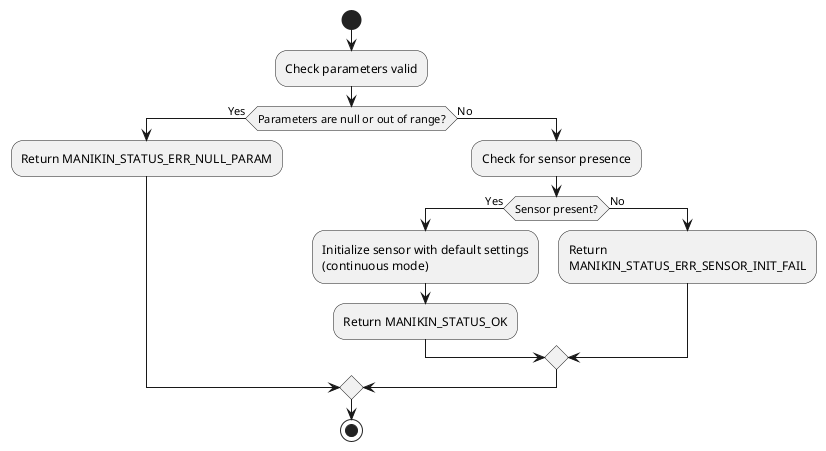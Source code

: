 @startuml
start

:Check parameters valid;

if (Parameters are null or out of range?) then (Yes)
  :Return MANIKIN_STATUS_ERR_NULL_PARAM;
else (No)
  :Check for sensor presence;
  if (Sensor present?) then (Yes)
    :Initialize sensor with default settings\n(continuous mode);
    :Return MANIKIN_STATUS_OK;
  else (No)
    :Return \nMANIKIN_STATUS_ERR_SENSOR_INIT_FAIL;
  endif
endif

stop
@enduml
